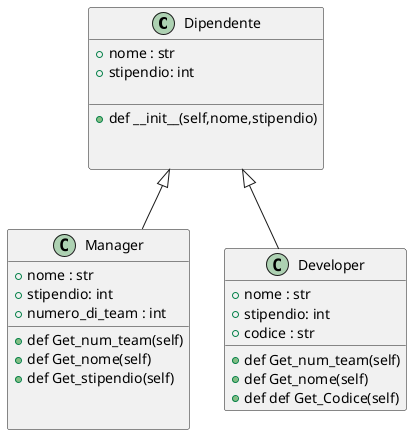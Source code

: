 @startuml a

class Dipendente {
    +nome : str
    +stipendio: int

    __
    +def __init__(self,nome,stipendio)


}
class Manager {
     +nome : str
     +stipendio: int
     +numero_di_team : int 
     __
     +def Get_num_team(self)
     +def Get_nome(self)
     +def Get_stipendio(self)


}
class Developer {
     +nome : str
     +stipendio: int
     +codice : str 
     __
     +def Get_num_team(self)
     +def Get_nome(self)
     +def def Get_Codice(self)
}

    


Dipendente <|-- Manager
Dipendente<|-- Developer

@enduml